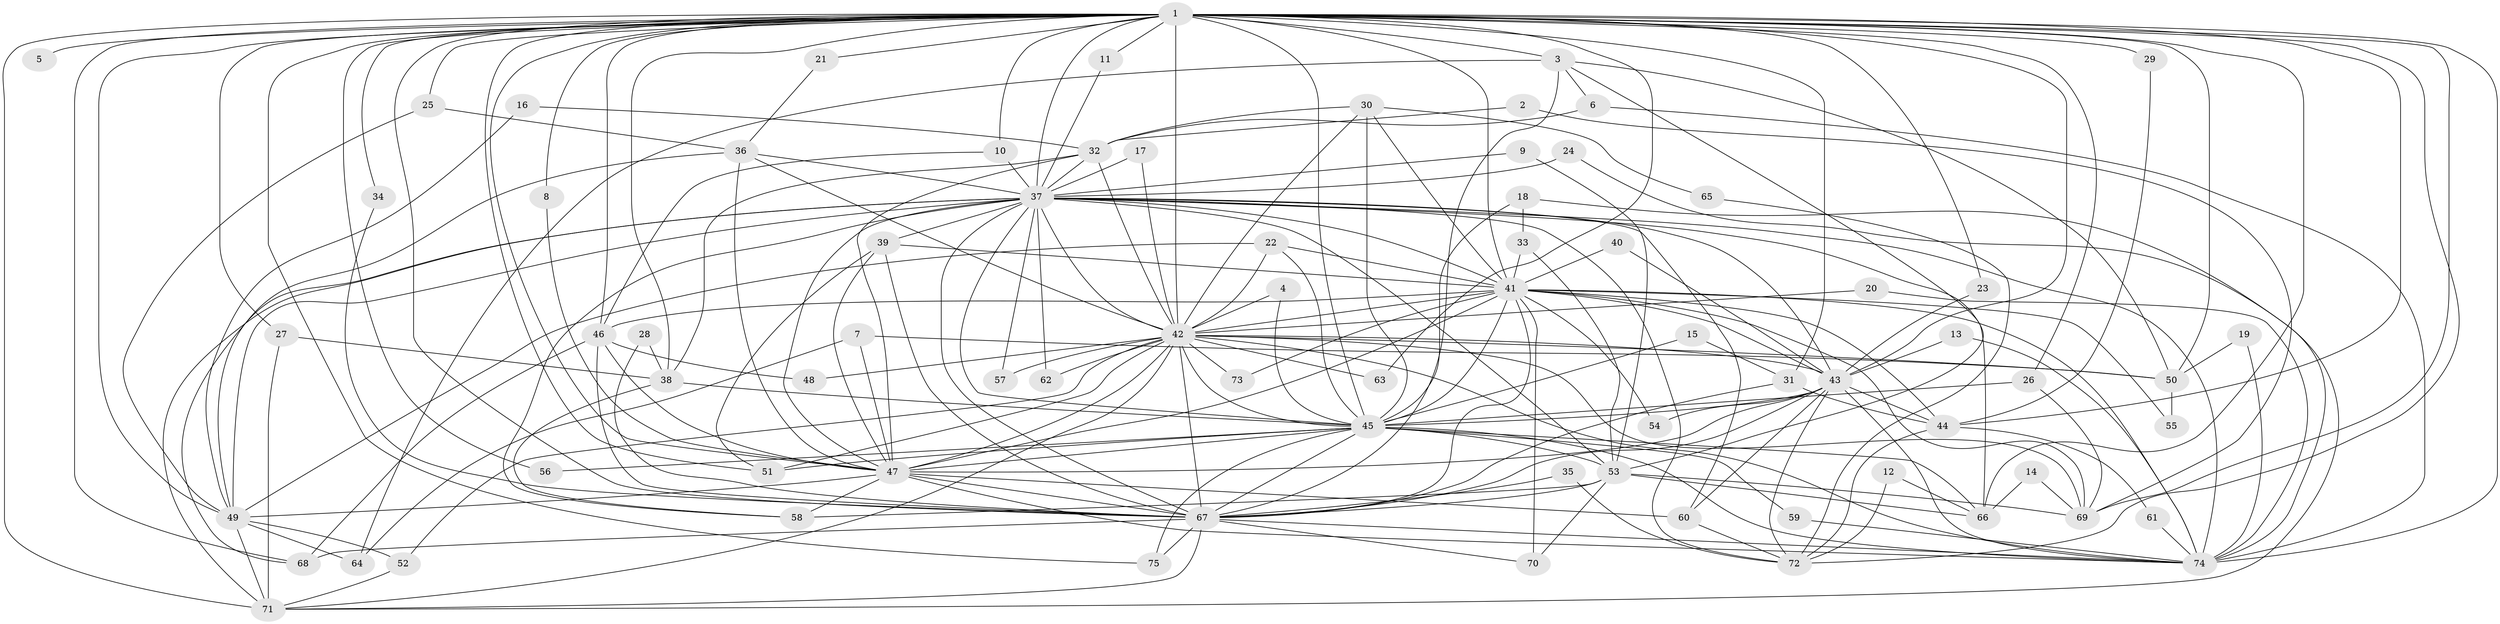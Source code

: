 // original degree distribution, {34: 0.006711409395973154, 23: 0.013422818791946308, 19: 0.013422818791946308, 26: 0.006711409395973154, 24: 0.006711409395973154, 29: 0.006711409395973154, 22: 0.006711409395973154, 28: 0.006711409395973154, 4: 0.0738255033557047, 7: 0.03355704697986577, 9: 0.006711409395973154, 10: 0.006711409395973154, 3: 0.21476510067114093, 2: 0.5503355704697986, 6: 0.020134228187919462, 8: 0.006711409395973154, 5: 0.020134228187919462}
// Generated by graph-tools (version 1.1) at 2025/25/03/09/25 03:25:52]
// undirected, 75 vertices, 212 edges
graph export_dot {
graph [start="1"]
  node [color=gray90,style=filled];
  1;
  2;
  3;
  4;
  5;
  6;
  7;
  8;
  9;
  10;
  11;
  12;
  13;
  14;
  15;
  16;
  17;
  18;
  19;
  20;
  21;
  22;
  23;
  24;
  25;
  26;
  27;
  28;
  29;
  30;
  31;
  32;
  33;
  34;
  35;
  36;
  37;
  38;
  39;
  40;
  41;
  42;
  43;
  44;
  45;
  46;
  47;
  48;
  49;
  50;
  51;
  52;
  53;
  54;
  55;
  56;
  57;
  58;
  59;
  60;
  61;
  62;
  63;
  64;
  65;
  66;
  67;
  68;
  69;
  70;
  71;
  72;
  73;
  74;
  75;
  1 -- 3 [weight=2.0];
  1 -- 5 [weight=2.0];
  1 -- 8 [weight=1.0];
  1 -- 10 [weight=1.0];
  1 -- 11 [weight=1.0];
  1 -- 21 [weight=1.0];
  1 -- 23 [weight=1.0];
  1 -- 25 [weight=1.0];
  1 -- 26 [weight=1.0];
  1 -- 27 [weight=1.0];
  1 -- 29 [weight=2.0];
  1 -- 31 [weight=2.0];
  1 -- 34 [weight=1.0];
  1 -- 37 [weight=2.0];
  1 -- 38 [weight=1.0];
  1 -- 41 [weight=2.0];
  1 -- 42 [weight=3.0];
  1 -- 43 [weight=2.0];
  1 -- 44 [weight=1.0];
  1 -- 45 [weight=2.0];
  1 -- 46 [weight=1.0];
  1 -- 47 [weight=2.0];
  1 -- 49 [weight=1.0];
  1 -- 50 [weight=2.0];
  1 -- 51 [weight=1.0];
  1 -- 56 [weight=1.0];
  1 -- 63 [weight=2.0];
  1 -- 66 [weight=1.0];
  1 -- 67 [weight=2.0];
  1 -- 68 [weight=2.0];
  1 -- 69 [weight=1.0];
  1 -- 71 [weight=2.0];
  1 -- 72 [weight=1.0];
  1 -- 74 [weight=4.0];
  1 -- 75 [weight=1.0];
  2 -- 32 [weight=1.0];
  2 -- 69 [weight=1.0];
  3 -- 6 [weight=1.0];
  3 -- 50 [weight=1.0];
  3 -- 53 [weight=1.0];
  3 -- 64 [weight=1.0];
  3 -- 67 [weight=1.0];
  4 -- 42 [weight=1.0];
  4 -- 45 [weight=1.0];
  6 -- 32 [weight=1.0];
  6 -- 74 [weight=1.0];
  7 -- 47 [weight=1.0];
  7 -- 50 [weight=1.0];
  7 -- 64 [weight=1.0];
  8 -- 47 [weight=1.0];
  9 -- 37 [weight=1.0];
  9 -- 53 [weight=1.0];
  10 -- 37 [weight=1.0];
  10 -- 46 [weight=1.0];
  11 -- 37 [weight=1.0];
  12 -- 66 [weight=1.0];
  12 -- 72 [weight=1.0];
  13 -- 43 [weight=1.0];
  13 -- 74 [weight=1.0];
  14 -- 66 [weight=1.0];
  14 -- 69 [weight=1.0];
  15 -- 31 [weight=1.0];
  15 -- 45 [weight=1.0];
  16 -- 32 [weight=1.0];
  16 -- 49 [weight=1.0];
  17 -- 37 [weight=1.0];
  17 -- 42 [weight=1.0];
  18 -- 33 [weight=1.0];
  18 -- 45 [weight=1.0];
  18 -- 71 [weight=1.0];
  19 -- 50 [weight=1.0];
  19 -- 74 [weight=1.0];
  20 -- 42 [weight=1.0];
  20 -- 74 [weight=1.0];
  21 -- 36 [weight=1.0];
  22 -- 41 [weight=1.0];
  22 -- 42 [weight=1.0];
  22 -- 45 [weight=1.0];
  22 -- 49 [weight=1.0];
  23 -- 43 [weight=1.0];
  24 -- 37 [weight=1.0];
  24 -- 74 [weight=1.0];
  25 -- 36 [weight=1.0];
  25 -- 49 [weight=1.0];
  26 -- 45 [weight=1.0];
  26 -- 69 [weight=1.0];
  27 -- 38 [weight=1.0];
  27 -- 71 [weight=1.0];
  28 -- 38 [weight=1.0];
  28 -- 67 [weight=1.0];
  29 -- 44 [weight=1.0];
  30 -- 32 [weight=1.0];
  30 -- 41 [weight=1.0];
  30 -- 42 [weight=1.0];
  30 -- 45 [weight=1.0];
  30 -- 65 [weight=1.0];
  31 -- 44 [weight=1.0];
  31 -- 67 [weight=1.0];
  32 -- 37 [weight=1.0];
  32 -- 38 [weight=1.0];
  32 -- 42 [weight=1.0];
  32 -- 47 [weight=1.0];
  33 -- 41 [weight=2.0];
  33 -- 53 [weight=1.0];
  34 -- 67 [weight=1.0];
  35 -- 67 [weight=1.0];
  35 -- 72 [weight=1.0];
  36 -- 37 [weight=1.0];
  36 -- 42 [weight=1.0];
  36 -- 47 [weight=1.0];
  36 -- 49 [weight=1.0];
  37 -- 39 [weight=1.0];
  37 -- 41 [weight=1.0];
  37 -- 42 [weight=1.0];
  37 -- 43 [weight=1.0];
  37 -- 45 [weight=1.0];
  37 -- 47 [weight=1.0];
  37 -- 49 [weight=2.0];
  37 -- 53 [weight=1.0];
  37 -- 57 [weight=1.0];
  37 -- 58 [weight=1.0];
  37 -- 60 [weight=1.0];
  37 -- 62 [weight=1.0];
  37 -- 66 [weight=1.0];
  37 -- 67 [weight=1.0];
  37 -- 68 [weight=1.0];
  37 -- 71 [weight=1.0];
  37 -- 72 [weight=1.0];
  37 -- 74 [weight=1.0];
  38 -- 45 [weight=1.0];
  38 -- 58 [weight=1.0];
  39 -- 41 [weight=1.0];
  39 -- 47 [weight=2.0];
  39 -- 51 [weight=1.0];
  39 -- 67 [weight=1.0];
  40 -- 41 [weight=1.0];
  40 -- 43 [weight=1.0];
  41 -- 42 [weight=2.0];
  41 -- 43 [weight=3.0];
  41 -- 44 [weight=1.0];
  41 -- 45 [weight=1.0];
  41 -- 46 [weight=1.0];
  41 -- 47 [weight=3.0];
  41 -- 54 [weight=1.0];
  41 -- 55 [weight=1.0];
  41 -- 67 [weight=2.0];
  41 -- 69 [weight=1.0];
  41 -- 70 [weight=1.0];
  41 -- 73 [weight=1.0];
  41 -- 74 [weight=1.0];
  42 -- 43 [weight=2.0];
  42 -- 45 [weight=1.0];
  42 -- 47 [weight=2.0];
  42 -- 48 [weight=1.0];
  42 -- 50 [weight=1.0];
  42 -- 51 [weight=1.0];
  42 -- 52 [weight=1.0];
  42 -- 57 [weight=1.0];
  42 -- 62 [weight=1.0];
  42 -- 63 [weight=1.0];
  42 -- 67 [weight=2.0];
  42 -- 69 [weight=1.0];
  42 -- 71 [weight=1.0];
  42 -- 73 [weight=1.0];
  42 -- 74 [weight=1.0];
  43 -- 44 [weight=1.0];
  43 -- 45 [weight=1.0];
  43 -- 47 [weight=1.0];
  43 -- 54 [weight=1.0];
  43 -- 60 [weight=1.0];
  43 -- 67 [weight=1.0];
  43 -- 72 [weight=1.0];
  43 -- 74 [weight=1.0];
  44 -- 61 [weight=1.0];
  44 -- 72 [weight=1.0];
  45 -- 47 [weight=1.0];
  45 -- 51 [weight=1.0];
  45 -- 53 [weight=1.0];
  45 -- 56 [weight=1.0];
  45 -- 59 [weight=1.0];
  45 -- 66 [weight=2.0];
  45 -- 67 [weight=1.0];
  45 -- 74 [weight=2.0];
  45 -- 75 [weight=1.0];
  46 -- 47 [weight=1.0];
  46 -- 48 [weight=1.0];
  46 -- 67 [weight=1.0];
  46 -- 68 [weight=1.0];
  47 -- 49 [weight=1.0];
  47 -- 58 [weight=1.0];
  47 -- 60 [weight=1.0];
  47 -- 67 [weight=1.0];
  47 -- 74 [weight=1.0];
  49 -- 52 [weight=1.0];
  49 -- 64 [weight=1.0];
  49 -- 71 [weight=1.0];
  50 -- 55 [weight=1.0];
  52 -- 71 [weight=1.0];
  53 -- 58 [weight=1.0];
  53 -- 66 [weight=1.0];
  53 -- 67 [weight=1.0];
  53 -- 69 [weight=1.0];
  53 -- 70 [weight=1.0];
  59 -- 74 [weight=1.0];
  60 -- 72 [weight=1.0];
  61 -- 74 [weight=1.0];
  65 -- 72 [weight=1.0];
  67 -- 68 [weight=1.0];
  67 -- 70 [weight=1.0];
  67 -- 71 [weight=1.0];
  67 -- 74 [weight=2.0];
  67 -- 75 [weight=1.0];
}
